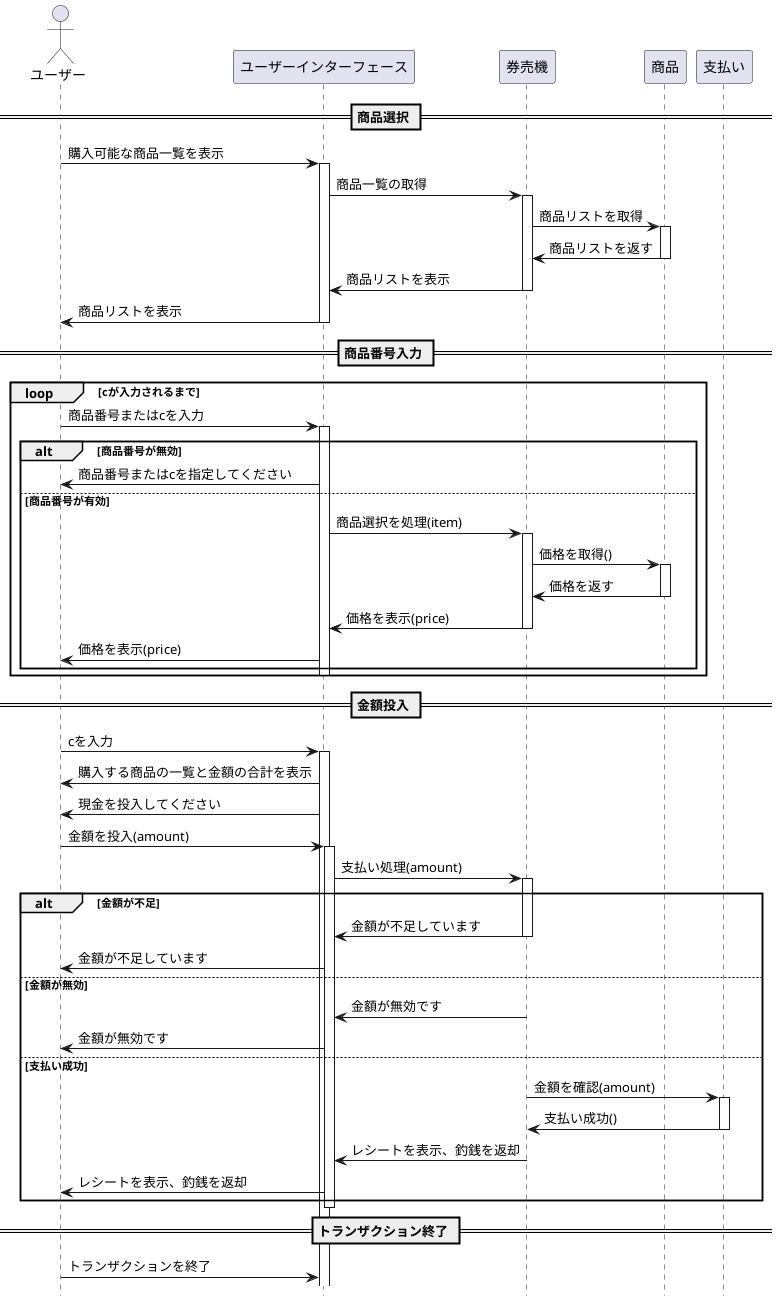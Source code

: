 @startuml シーケンス図
hide footbox
actor ユーザー

participant "ユーザーインターフェース" as UI
participant "券売機" as TM
participant "商品" as Item
participant "支払い" as Payment

== 商品選択 ==
ユーザー -> UI: 購入可能な商品一覧を表示
activate UI
UI -> TM: 商品一覧の取得
activate TM
TM -> Item: 商品リストを取得
activate Item
Item -> TM: 商品リストを返す
deactivate Item
TM -> UI: 商品リストを表示
deactivate TM
UI -> ユーザー: 商品リストを表示
deactivate UI

== 商品番号入力 ==
loop cが入力されるまで
    ユーザー -> UI: 商品番号またはcを入力
    activate UI
    alt 商品番号が無効
        UI -> ユーザー: 商品番号またはcを指定してください
    else 商品番号が有効
        UI -> TM: 商品選択を処理(item)
        activate TM
        TM -> Item: 価格を取得()
        activate Item
        Item -> TM: 価格を返す
        deactivate Item
        TM -> UI: 価格を表示(price)
        deactivate TM
        UI -> ユーザー: 価格を表示(price)
    end
    deactivate UI
end

== 金額投入 ==
ユーザー -> UI: cを入力
activate UI
UI -> ユーザー: 購入する商品の一覧と金額の合計を表示

UI -> ユーザー: 現金を投入してください
ユーザー -> UI: 金額を投入(amount)
activate UI
UI -> TM: 支払い処理(amount)
activate TM
alt 金額が不足
    TM -> UI: 金額が不足しています
    deactivate TM
    UI -> ユーザー: 金額が不足しています
else 金額が無効
    TM -> UI: 金額が無効です
    deactivate TM
    UI -> ユーザー: 金額が無効です
else 支払い成功
    TM -> Payment: 金額を確認(amount)
    activate Payment
    Payment -> TM: 支払い成功()
    deactivate Payment
    TM -> UI: レシートを表示、釣銭を返却
    deactivate TM
    UI -> ユーザー: レシートを表示、釣銭を返却
end
deactivate UI

== トランザクション終了 ==
ユーザー -> UI: トランザクションを終了
@enduml

